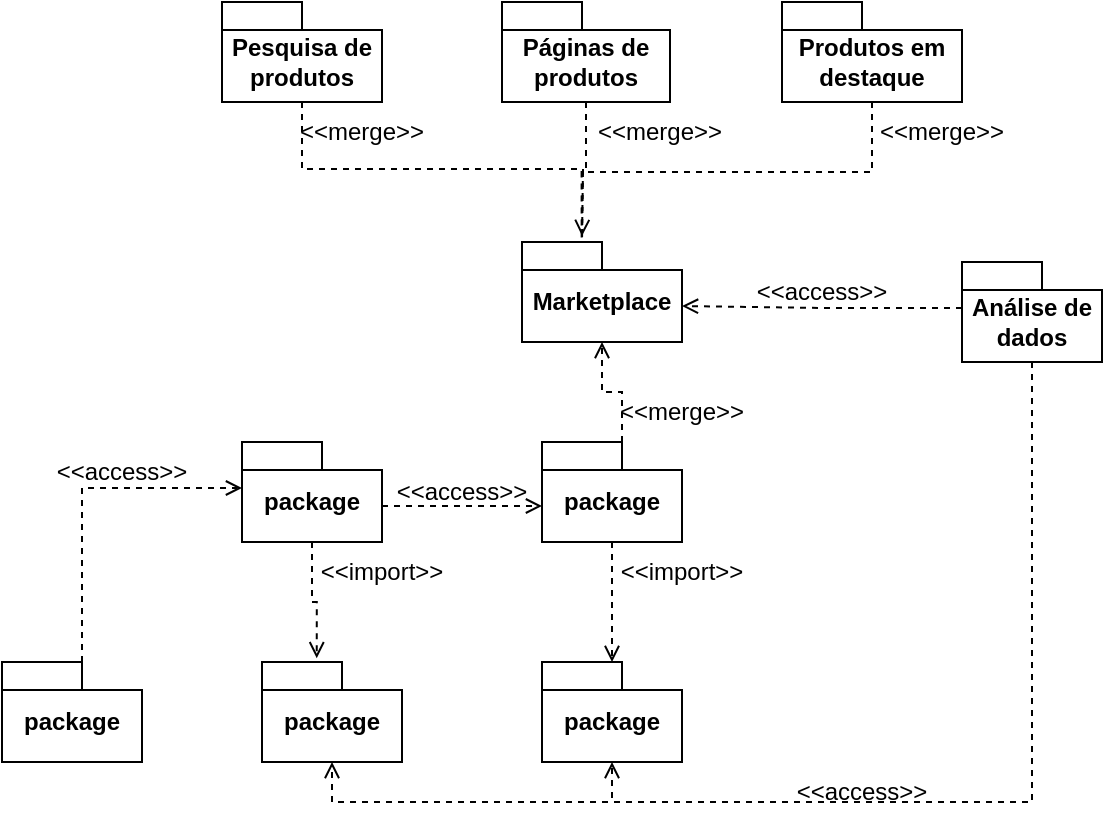 <mxfile version="24.7.12">
  <diagram name="Página-1" id="b0-v8Z2nwzYcPj8C2FOr">
    <mxGraphModel dx="880" dy="476" grid="1" gridSize="10" guides="1" tooltips="1" connect="1" arrows="1" fold="1" page="1" pageScale="1" pageWidth="827" pageHeight="1169" math="0" shadow="0">
      <root>
        <mxCell id="0" />
        <mxCell id="1" parent="0" />
        <mxCell id="p7sG_A2Wumf9iOG94U6v-1" value="Pesquisa de produtos" style="shape=folder;fontStyle=1;spacingTop=10;tabWidth=40;tabHeight=14;tabPosition=left;html=1;whiteSpace=wrap;" vertex="1" parent="1">
          <mxGeometry x="190" y="60" width="80" height="50" as="geometry" />
        </mxCell>
        <mxCell id="p7sG_A2Wumf9iOG94U6v-14" style="edgeStyle=orthogonalEdgeStyle;rounded=0;orthogonalLoop=1;jettySize=auto;html=1;exitX=0.5;exitY=1;exitDx=0;exitDy=0;exitPerimeter=0;endArrow=baseDash;endFill=0;dashed=1;" edge="1" parent="1" source="p7sG_A2Wumf9iOG94U6v-2">
          <mxGeometry relative="1" as="geometry">
            <mxPoint x="370" y="180" as="targetPoint" />
          </mxGeometry>
        </mxCell>
        <mxCell id="p7sG_A2Wumf9iOG94U6v-2" value="Páginas de produtos" style="shape=folder;fontStyle=1;spacingTop=10;tabWidth=40;tabHeight=14;tabPosition=left;html=1;whiteSpace=wrap;" vertex="1" parent="1">
          <mxGeometry x="330" y="60" width="84" height="50" as="geometry" />
        </mxCell>
        <mxCell id="p7sG_A2Wumf9iOG94U6v-15" style="edgeStyle=orthogonalEdgeStyle;rounded=0;orthogonalLoop=1;jettySize=auto;html=1;exitX=0.5;exitY=1;exitDx=0;exitDy=0;exitPerimeter=0;dashed=1;endArrow=baseDash;endFill=0;entryX=0.373;entryY=0.013;entryDx=0;entryDy=0;entryPerimeter=0;" edge="1" parent="1" source="p7sG_A2Wumf9iOG94U6v-3" target="p7sG_A2Wumf9iOG94U6v-4">
          <mxGeometry relative="1" as="geometry">
            <mxPoint x="370" y="180" as="targetPoint" />
          </mxGeometry>
        </mxCell>
        <mxCell id="p7sG_A2Wumf9iOG94U6v-3" value="Produtos em destaque" style="shape=folder;fontStyle=1;spacingTop=10;tabWidth=40;tabHeight=14;tabPosition=left;html=1;whiteSpace=wrap;" vertex="1" parent="1">
          <mxGeometry x="470" y="60" width="90" height="50" as="geometry" />
        </mxCell>
        <mxCell id="p7sG_A2Wumf9iOG94U6v-4" value="Marketplace" style="shape=folder;fontStyle=1;spacingTop=10;tabWidth=40;tabHeight=14;tabPosition=left;html=1;whiteSpace=wrap;" vertex="1" parent="1">
          <mxGeometry x="340" y="180" width="80" height="50" as="geometry" />
        </mxCell>
        <mxCell id="p7sG_A2Wumf9iOG94U6v-35" style="edgeStyle=orthogonalEdgeStyle;rounded=0;orthogonalLoop=1;jettySize=auto;html=1;exitX=0.5;exitY=1;exitDx=0;exitDy=0;exitPerimeter=0;dashed=1;endArrow=open;endFill=0;" edge="1" parent="1" source="p7sG_A2Wumf9iOG94U6v-5" target="p7sG_A2Wumf9iOG94U6v-6">
          <mxGeometry relative="1" as="geometry" />
        </mxCell>
        <mxCell id="p7sG_A2Wumf9iOG94U6v-5" value="package" style="shape=folder;fontStyle=1;spacingTop=10;tabWidth=40;tabHeight=14;tabPosition=left;html=1;whiteSpace=wrap;" vertex="1" parent="1">
          <mxGeometry x="350" y="280" width="70" height="50" as="geometry" />
        </mxCell>
        <mxCell id="p7sG_A2Wumf9iOG94U6v-6" value="package" style="shape=folder;fontStyle=1;spacingTop=10;tabWidth=40;tabHeight=14;tabPosition=left;html=1;whiteSpace=wrap;" vertex="1" parent="1">
          <mxGeometry x="350" y="390" width="70" height="50" as="geometry" />
        </mxCell>
        <mxCell id="p7sG_A2Wumf9iOG94U6v-7" value="Análise de dados" style="shape=folder;fontStyle=1;spacingTop=10;tabWidth=40;tabHeight=14;tabPosition=left;html=1;whiteSpace=wrap;" vertex="1" parent="1">
          <mxGeometry x="560" y="190" width="70" height="50" as="geometry" />
        </mxCell>
        <mxCell id="p7sG_A2Wumf9iOG94U6v-8" value="package" style="shape=folder;fontStyle=1;spacingTop=10;tabWidth=40;tabHeight=14;tabPosition=left;html=1;whiteSpace=wrap;" vertex="1" parent="1">
          <mxGeometry x="200" y="280" width="70" height="50" as="geometry" />
        </mxCell>
        <mxCell id="p7sG_A2Wumf9iOG94U6v-9" value="package" style="shape=folder;fontStyle=1;spacingTop=10;tabWidth=40;tabHeight=14;tabPosition=left;html=1;whiteSpace=wrap;" vertex="1" parent="1">
          <mxGeometry x="210" y="390" width="70" height="50" as="geometry" />
        </mxCell>
        <mxCell id="p7sG_A2Wumf9iOG94U6v-10" value="package" style="shape=folder;fontStyle=1;spacingTop=10;tabWidth=40;tabHeight=14;tabPosition=left;html=1;whiteSpace=wrap;" vertex="1" parent="1">
          <mxGeometry x="80" y="390" width="70" height="50" as="geometry" />
        </mxCell>
        <mxCell id="p7sG_A2Wumf9iOG94U6v-11" style="edgeStyle=orthogonalEdgeStyle;rounded=0;orthogonalLoop=1;jettySize=auto;html=1;exitX=0.5;exitY=1;exitDx=0;exitDy=0;exitPerimeter=0;dashed=1;endArrow=open;endFill=0;" edge="1" parent="1" source="p7sG_A2Wumf9iOG94U6v-1">
          <mxGeometry relative="1" as="geometry">
            <mxPoint x="370" y="177" as="targetPoint" />
          </mxGeometry>
        </mxCell>
        <mxCell id="p7sG_A2Wumf9iOG94U6v-16" value="&amp;lt;&amp;lt;merge&amp;gt;&amp;gt;" style="text;html=1;align=center;verticalAlign=middle;whiteSpace=wrap;rounded=0;" vertex="1" parent="1">
          <mxGeometry x="520" y="110" width="60" height="30" as="geometry" />
        </mxCell>
        <mxCell id="p7sG_A2Wumf9iOG94U6v-18" value="&amp;lt;&amp;lt;merge&amp;gt;&amp;gt;" style="text;html=1;align=center;verticalAlign=middle;whiteSpace=wrap;rounded=0;" vertex="1" parent="1">
          <mxGeometry x="230" y="110" width="60" height="30" as="geometry" />
        </mxCell>
        <mxCell id="p7sG_A2Wumf9iOG94U6v-19" value="&amp;lt;&amp;lt;merge&amp;gt;&amp;gt;" style="text;html=1;align=center;verticalAlign=middle;whiteSpace=wrap;rounded=0;" vertex="1" parent="1">
          <mxGeometry x="384" y="110" width="50" height="30" as="geometry" />
        </mxCell>
        <mxCell id="p7sG_A2Wumf9iOG94U6v-21" style="edgeStyle=orthogonalEdgeStyle;rounded=0;orthogonalLoop=1;jettySize=auto;html=1;exitX=0;exitY=0;exitDx=0;exitDy=23;exitPerimeter=0;dashed=1;endArrow=open;endFill=0;" edge="1" parent="1" source="p7sG_A2Wumf9iOG94U6v-7">
          <mxGeometry relative="1" as="geometry">
            <mxPoint x="420" y="212" as="targetPoint" />
          </mxGeometry>
        </mxCell>
        <mxCell id="p7sG_A2Wumf9iOG94U6v-22" value="&amp;lt;&amp;lt;access&amp;gt;&amp;gt;" style="text;html=1;align=center;verticalAlign=middle;whiteSpace=wrap;rounded=0;" vertex="1" parent="1">
          <mxGeometry x="460" y="190" width="60" height="30" as="geometry" />
        </mxCell>
        <mxCell id="p7sG_A2Wumf9iOG94U6v-23" style="edgeStyle=orthogonalEdgeStyle;rounded=0;orthogonalLoop=1;jettySize=auto;html=1;exitX=0;exitY=0;exitDx=40;exitDy=0;exitPerimeter=0;entryX=0.5;entryY=1;entryDx=0;entryDy=0;entryPerimeter=0;dashed=1;endArrow=open;endFill=0;" edge="1" parent="1" source="p7sG_A2Wumf9iOG94U6v-5" target="p7sG_A2Wumf9iOG94U6v-4">
          <mxGeometry relative="1" as="geometry" />
        </mxCell>
        <mxCell id="p7sG_A2Wumf9iOG94U6v-24" value="&amp;lt;&amp;lt;merge&amp;gt;&amp;gt;" style="text;html=1;align=center;verticalAlign=middle;whiteSpace=wrap;rounded=0;" vertex="1" parent="1">
          <mxGeometry x="390" y="250" width="60" height="30" as="geometry" />
        </mxCell>
        <mxCell id="p7sG_A2Wumf9iOG94U6v-25" style="edgeStyle=orthogonalEdgeStyle;rounded=0;orthogonalLoop=1;jettySize=auto;html=1;exitX=0;exitY=0;exitDx=70;exitDy=32;exitPerimeter=0;entryX=0;entryY=0;entryDx=0;entryDy=32;entryPerimeter=0;dashed=1;endArrow=open;endFill=0;" edge="1" parent="1" source="p7sG_A2Wumf9iOG94U6v-8" target="p7sG_A2Wumf9iOG94U6v-5">
          <mxGeometry relative="1" as="geometry" />
        </mxCell>
        <mxCell id="p7sG_A2Wumf9iOG94U6v-26" value="&amp;lt;&amp;lt;access&amp;gt;&amp;gt;" style="text;html=1;align=center;verticalAlign=middle;whiteSpace=wrap;rounded=0;" vertex="1" parent="1">
          <mxGeometry x="280" y="290" width="60" height="30" as="geometry" />
        </mxCell>
        <mxCell id="p7sG_A2Wumf9iOG94U6v-28" style="edgeStyle=orthogonalEdgeStyle;rounded=0;orthogonalLoop=1;jettySize=auto;html=1;exitX=0;exitY=0;exitDx=40;exitDy=0;exitPerimeter=0;entryX=0;entryY=0;entryDx=0;entryDy=23;entryPerimeter=0;dashed=1;endArrow=open;endFill=0;" edge="1" parent="1" source="p7sG_A2Wumf9iOG94U6v-10" target="p7sG_A2Wumf9iOG94U6v-8">
          <mxGeometry relative="1" as="geometry" />
        </mxCell>
        <mxCell id="p7sG_A2Wumf9iOG94U6v-29" value="&amp;lt;&amp;lt;access&amp;gt;&amp;gt;" style="text;html=1;align=center;verticalAlign=middle;whiteSpace=wrap;rounded=0;" vertex="1" parent="1">
          <mxGeometry x="110" y="280" width="60" height="30" as="geometry" />
        </mxCell>
        <mxCell id="p7sG_A2Wumf9iOG94U6v-30" style="edgeStyle=orthogonalEdgeStyle;rounded=0;orthogonalLoop=1;jettySize=auto;html=1;exitX=0.5;exitY=1;exitDx=0;exitDy=0;exitPerimeter=0;entryX=0.5;entryY=1;entryDx=0;entryDy=0;entryPerimeter=0;dashed=1;endArrow=open;endFill=0;" edge="1" parent="1" source="p7sG_A2Wumf9iOG94U6v-7" target="p7sG_A2Wumf9iOG94U6v-6">
          <mxGeometry relative="1" as="geometry" />
        </mxCell>
        <mxCell id="p7sG_A2Wumf9iOG94U6v-31" style="edgeStyle=orthogonalEdgeStyle;rounded=0;orthogonalLoop=1;jettySize=auto;html=1;exitX=0.5;exitY=1;exitDx=0;exitDy=0;exitPerimeter=0;entryX=0.5;entryY=1;entryDx=0;entryDy=0;entryPerimeter=0;dashed=1;endArrow=open;endFill=0;" edge="1" parent="1" source="p7sG_A2Wumf9iOG94U6v-7" target="p7sG_A2Wumf9iOG94U6v-9">
          <mxGeometry relative="1" as="geometry" />
        </mxCell>
        <mxCell id="p7sG_A2Wumf9iOG94U6v-32" value="&amp;lt;&amp;lt;access&amp;gt;&amp;gt;" style="text;html=1;align=center;verticalAlign=middle;whiteSpace=wrap;rounded=0;" vertex="1" parent="1">
          <mxGeometry x="480" y="440" width="60" height="30" as="geometry" />
        </mxCell>
        <mxCell id="p7sG_A2Wumf9iOG94U6v-37" style="edgeStyle=orthogonalEdgeStyle;rounded=0;orthogonalLoop=1;jettySize=auto;html=1;exitX=0.5;exitY=1;exitDx=0;exitDy=0;exitPerimeter=0;entryX=0.391;entryY=-0.037;entryDx=0;entryDy=0;entryPerimeter=0;dashed=1;endArrow=open;endFill=0;" edge="1" parent="1" source="p7sG_A2Wumf9iOG94U6v-8" target="p7sG_A2Wumf9iOG94U6v-9">
          <mxGeometry relative="1" as="geometry" />
        </mxCell>
        <mxCell id="p7sG_A2Wumf9iOG94U6v-38" value="&amp;lt;&amp;lt;import&amp;gt;&amp;gt;" style="text;html=1;align=center;verticalAlign=middle;whiteSpace=wrap;rounded=0;" vertex="1" parent="1">
          <mxGeometry x="390" y="330" width="60" height="30" as="geometry" />
        </mxCell>
        <mxCell id="p7sG_A2Wumf9iOG94U6v-39" value="&amp;lt;&amp;lt;import&amp;gt;&amp;gt;" style="text;html=1;align=center;verticalAlign=middle;whiteSpace=wrap;rounded=0;" vertex="1" parent="1">
          <mxGeometry x="240" y="330" width="60" height="30" as="geometry" />
        </mxCell>
      </root>
    </mxGraphModel>
  </diagram>
</mxfile>
